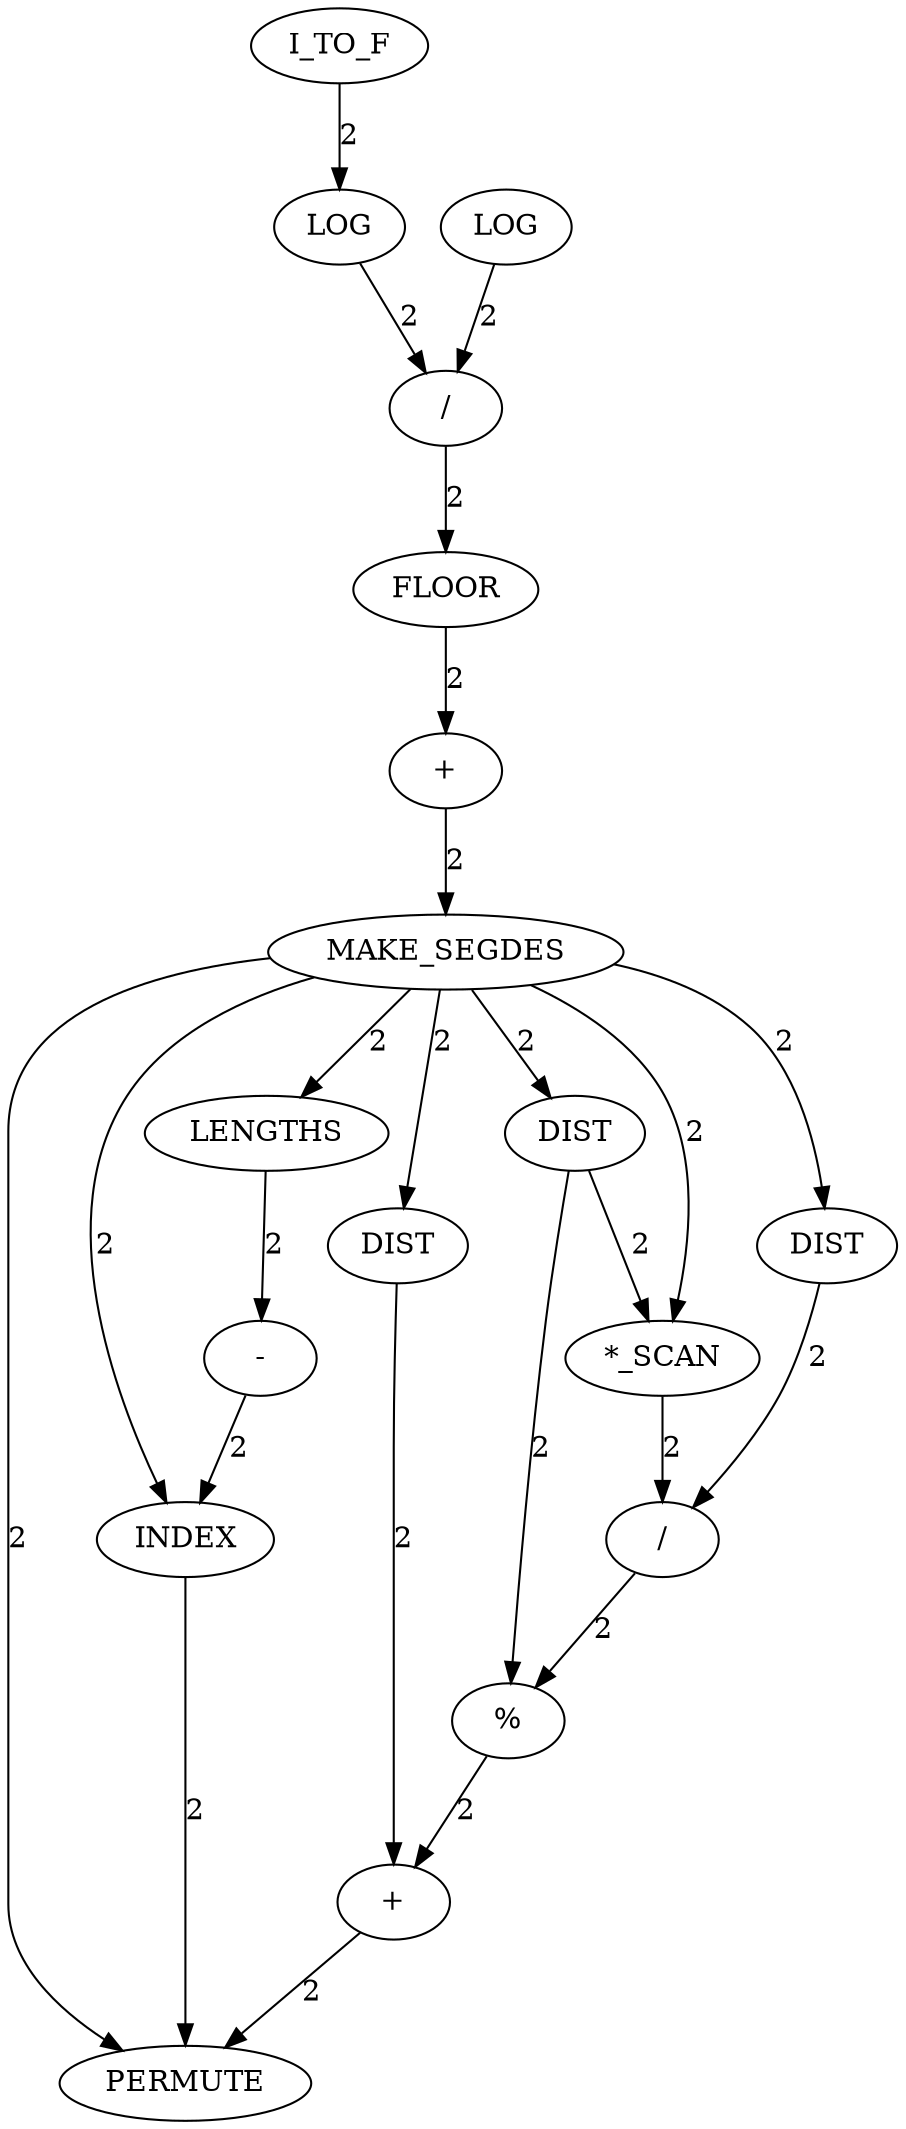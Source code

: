 digraph {
	convex_hull_large_rmat_INST_6064 [label=LOG cost=129]
	convex_hull_large_rmat_INST_6066 [label=LOG cost=44]
	convex_hull_large_rmat_INST_6140 [label=PERMUTE cost=257]
	convex_hull_large_rmat_INST_6094 [label=DIST cost=44]
	convex_hull_large_rmat_INST_6074 [label=MAKE_SEGDES cost=87]
	convex_hull_large_rmat_INST_6070 [label=FLOOR cost=128]
	convex_hull_large_rmat_INST_6113 [label="%" cost=214]
	convex_hull_large_rmat_INST_6080 [label=DIST cost=85]
	convex_hull_large_rmat_INST_6082 [label="*_SCAN" cost=172]
	convex_hull_large_rmat_INST_6132 [label=INDEX cost=2408]
	convex_hull_large_rmat_INST_6061 [label=I_TO_F cost=129]
	convex_hull_large_rmat_INST_6122 [label=LENGTHS cost=44]
	convex_hull_large_rmat_INST_6124 [label="-" cost=44]
	convex_hull_large_rmat_INST_6116 [label="+" cost=87]
	convex_hull_large_rmat_INST_6087 [label=DIST cost=86]
	convex_hull_large_rmat_INST_6102 [label="/" cost=172]
	convex_hull_large_rmat_INST_6071 [label="+" cost=87]
	convex_hull_large_rmat_INST_6069 [label="/" cost=87]
	convex_hull_large_rmat_INST_6064 -> convex_hull_large_rmat_INST_6069 [label=2 cost=2]
	convex_hull_large_rmat_INST_6066 -> convex_hull_large_rmat_INST_6069 [label=2 cost=2]
	convex_hull_large_rmat_INST_6094 -> convex_hull_large_rmat_INST_6116 [label=2 cost=2]
	convex_hull_large_rmat_INST_6074 -> convex_hull_large_rmat_INST_6080 [label=2 cost=2]
	convex_hull_large_rmat_INST_6074 -> convex_hull_large_rmat_INST_6082 [label=2 cost=2]
	convex_hull_large_rmat_INST_6074 -> convex_hull_large_rmat_INST_6087 [label=2 cost=2]
	convex_hull_large_rmat_INST_6074 -> convex_hull_large_rmat_INST_6094 [label=2 cost=2]
	convex_hull_large_rmat_INST_6074 -> convex_hull_large_rmat_INST_6122 [label=2 cost=2]
	convex_hull_large_rmat_INST_6074 -> convex_hull_large_rmat_INST_6132 [label=2 cost=2]
	convex_hull_large_rmat_INST_6074 -> convex_hull_large_rmat_INST_6140 [label=2 cost=2]
	convex_hull_large_rmat_INST_6070 -> convex_hull_large_rmat_INST_6071 [label=2 cost=2]
	convex_hull_large_rmat_INST_6113 -> convex_hull_large_rmat_INST_6116 [label=2 cost=2]
	convex_hull_large_rmat_INST_6080 -> convex_hull_large_rmat_INST_6082 [label=2 cost=2]
	convex_hull_large_rmat_INST_6080 -> convex_hull_large_rmat_INST_6113 [label=2 cost=2]
	convex_hull_large_rmat_INST_6082 -> convex_hull_large_rmat_INST_6102 [label=2 cost=2]
	convex_hull_large_rmat_INST_6132 -> convex_hull_large_rmat_INST_6140 [label=2 cost=2]
	convex_hull_large_rmat_INST_6061 -> convex_hull_large_rmat_INST_6064 [label=2 cost=2]
	convex_hull_large_rmat_INST_6122 -> convex_hull_large_rmat_INST_6124 [label=2 cost=2]
	convex_hull_large_rmat_INST_6124 -> convex_hull_large_rmat_INST_6132 [label=2 cost=2]
	convex_hull_large_rmat_INST_6116 -> convex_hull_large_rmat_INST_6140 [label=2 cost=2]
	convex_hull_large_rmat_INST_6087 -> convex_hull_large_rmat_INST_6102 [label=2 cost=2]
	convex_hull_large_rmat_INST_6102 -> convex_hull_large_rmat_INST_6113 [label=2 cost=2]
	convex_hull_large_rmat_INST_6071 -> convex_hull_large_rmat_INST_6074 [label=2 cost=2]
	convex_hull_large_rmat_INST_6069 -> convex_hull_large_rmat_INST_6070 [label=2 cost=2]
}

